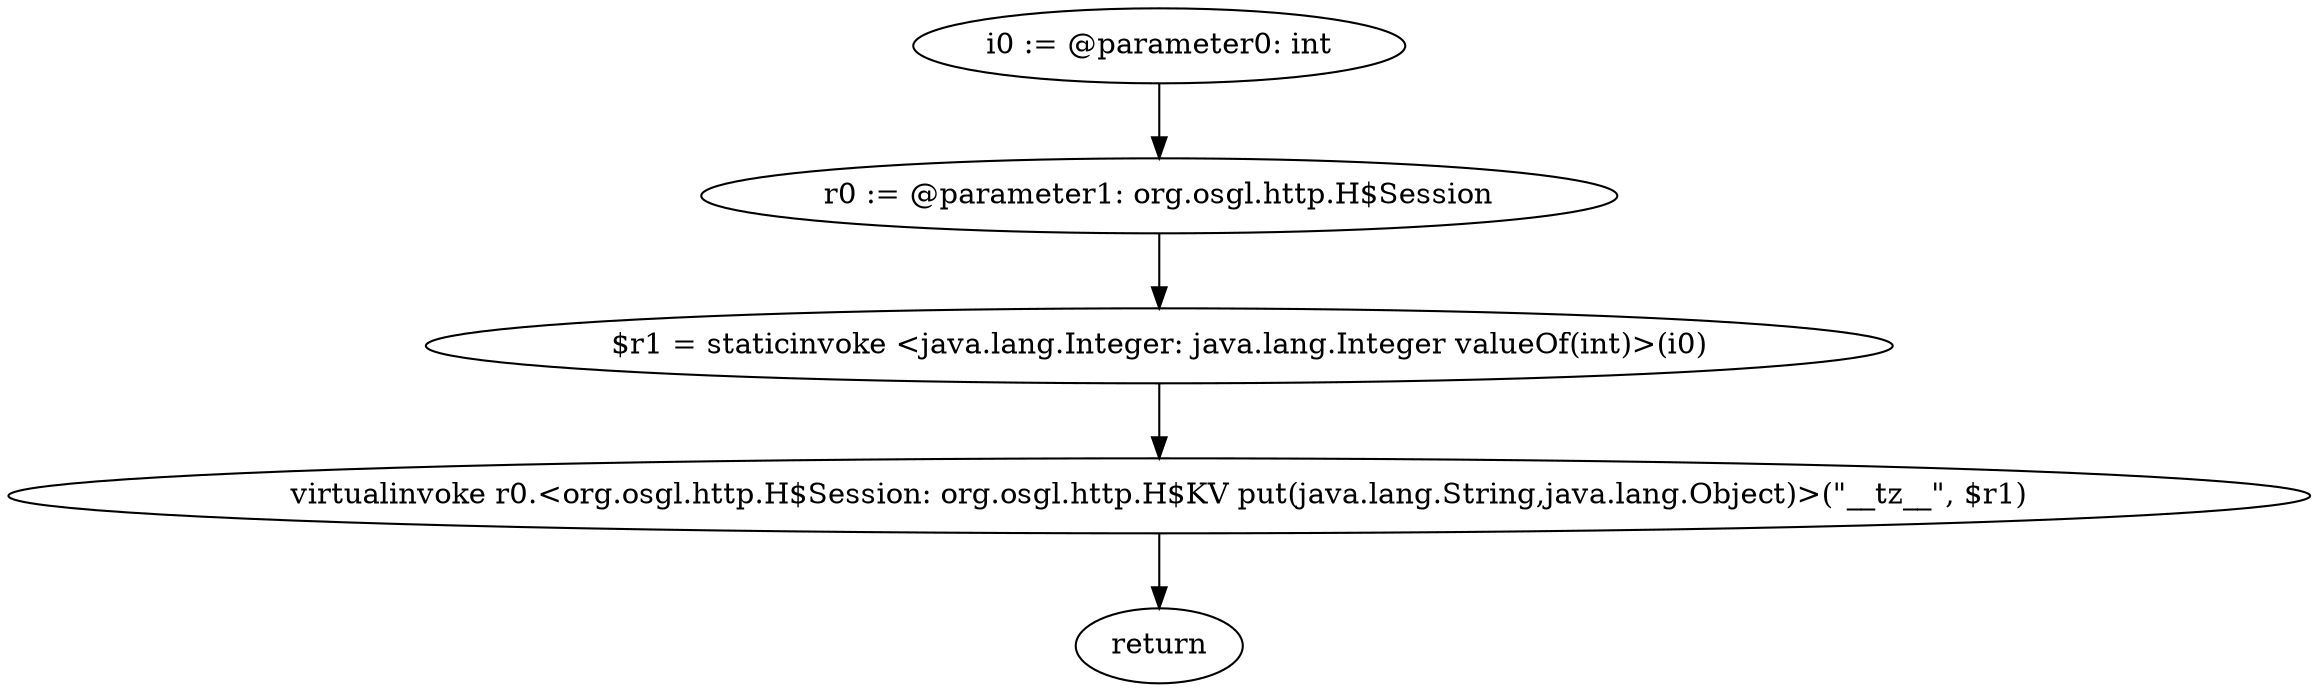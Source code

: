 digraph "unitGraph" {
    "i0 := @parameter0: int"
    "r0 := @parameter1: org.osgl.http.H$Session"
    "$r1 = staticinvoke <java.lang.Integer: java.lang.Integer valueOf(int)>(i0)"
    "virtualinvoke r0.<org.osgl.http.H$Session: org.osgl.http.H$KV put(java.lang.String,java.lang.Object)>(\"__tz__\", $r1)"
    "return"
    "i0 := @parameter0: int"->"r0 := @parameter1: org.osgl.http.H$Session";
    "r0 := @parameter1: org.osgl.http.H$Session"->"$r1 = staticinvoke <java.lang.Integer: java.lang.Integer valueOf(int)>(i0)";
    "$r1 = staticinvoke <java.lang.Integer: java.lang.Integer valueOf(int)>(i0)"->"virtualinvoke r0.<org.osgl.http.H$Session: org.osgl.http.H$KV put(java.lang.String,java.lang.Object)>(\"__tz__\", $r1)";
    "virtualinvoke r0.<org.osgl.http.H$Session: org.osgl.http.H$KV put(java.lang.String,java.lang.Object)>(\"__tz__\", $r1)"->"return";
}
